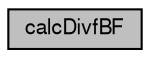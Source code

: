 digraph G
{
  bgcolor="transparent";
  edge [fontname="FreeSans",fontsize="10",labelfontname="FreeSans",labelfontsize="10"];
  node [fontname="FreeSans",fontsize="10",shape=record];
  rankdir=LR;
  Node1 [label="calcDivfBF",height=0.2,width=0.4,color="black", fillcolor="grey75", style="filled" fontcolor="black"];
}
